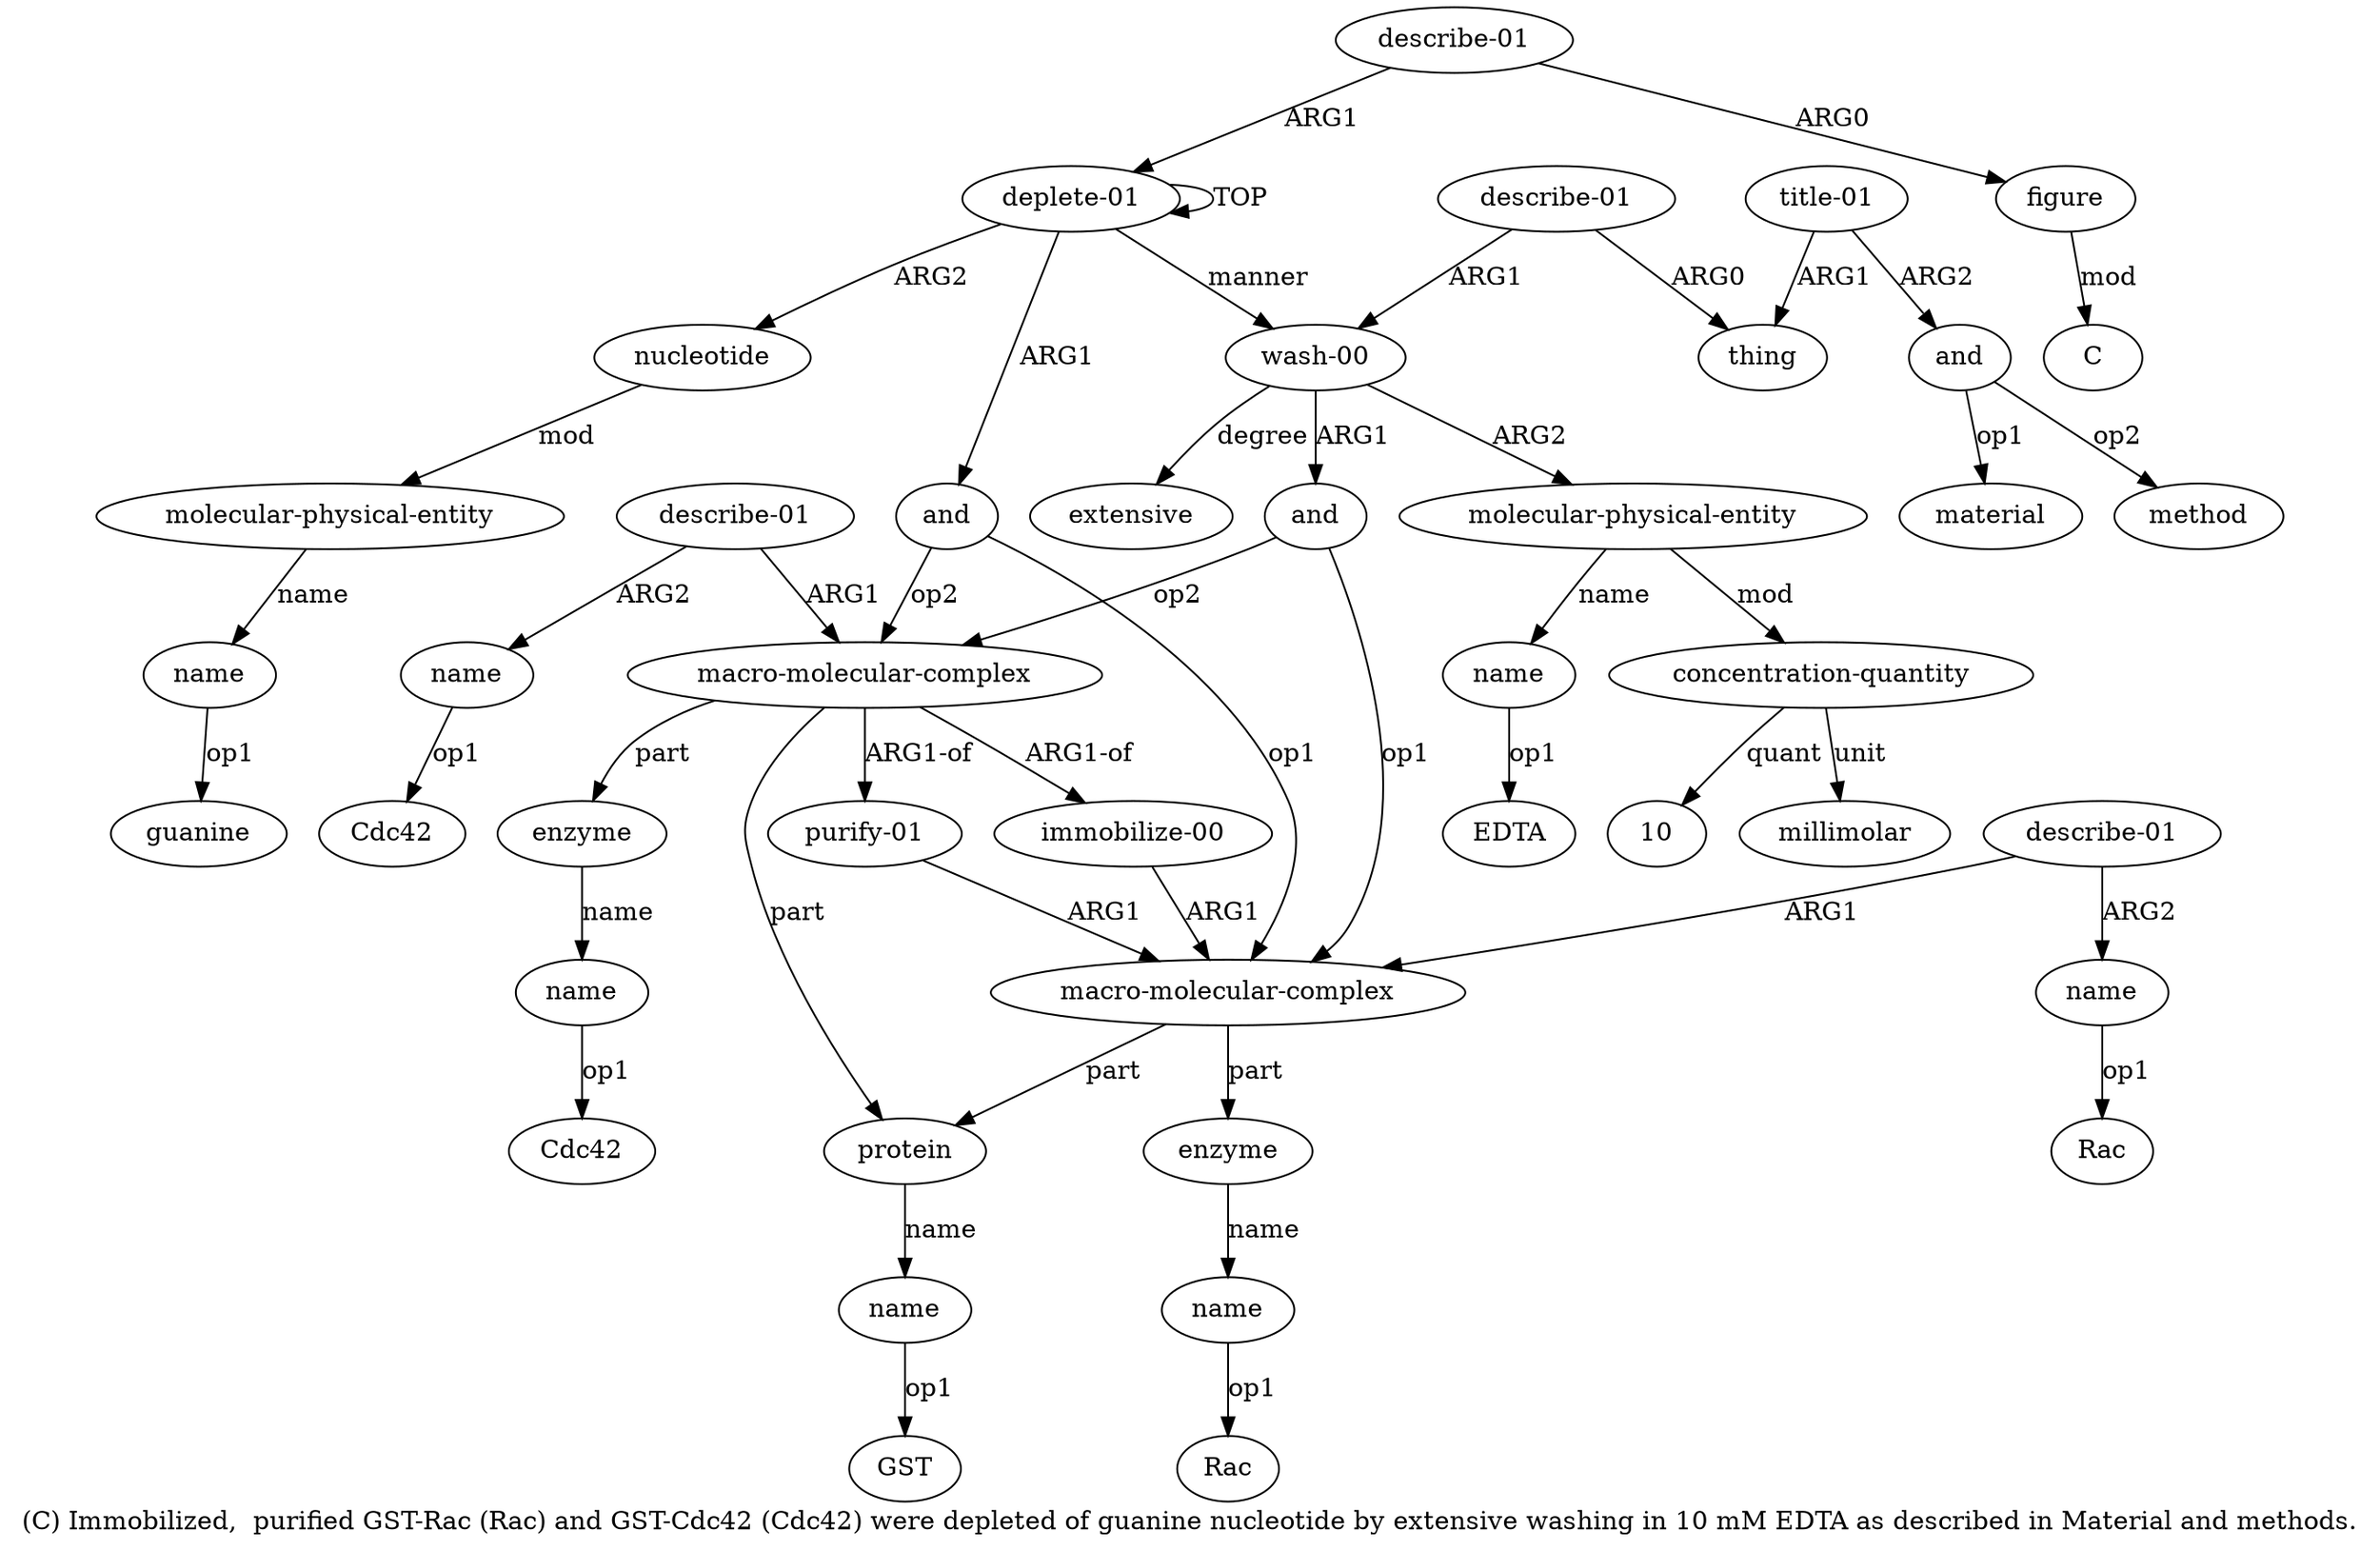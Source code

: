 digraph  {
	graph [label="(C) Immobilized,  purified GST-Rac (Rac) and GST-Cdc42 (Cdc42) were depleted of guanine nucleotide by extensive washing in 10 mM \
EDTA as described in Material and methods."];
	node [label="\N"];
	a20	 [color=black,
		gold_ind=20,
		gold_label=and,
		label=and,
		test_ind=20,
		test_label=and];
	a11	 [color=black,
		gold_ind=11,
		gold_label="macro-molecular-complex",
		label="macro-molecular-complex",
		test_ind=11,
		test_label="macro-molecular-complex"];
	a20 -> a11 [key=0,
	color=black,
	gold_label=op2,
	label=op2,
	test_label=op2];
a2 [color=black,
	gold_ind=2,
	gold_label="macro-molecular-complex",
	label="macro-molecular-complex",
	test_ind=2,
	test_label="macro-molecular-complex"];
a20 -> a2 [key=0,
color=black,
gold_label=op1,
label=op1,
test_label=op1];
a21 [color=black,
gold_ind=21,
gold_label="molecular-physical-entity",
label="molecular-physical-entity",
test_ind=21,
test_label="molecular-physical-entity"];
a22 [color=black,
gold_ind=22,
gold_label=name,
label=name,
test_ind=22,
test_label=name];
a21 -> a22 [key=0,
color=black,
gold_label=name,
label=name,
test_label=name];
a23 [color=black,
gold_ind=23,
gold_label="concentration-quantity",
label="concentration-quantity",
test_ind=23,
test_label="concentration-quantity"];
a21 -> a23 [key=0,
color=black,
gold_label=mod,
label=mod,
test_label=mod];
"a22 EDTA" [color=black,
gold_ind=-1,
gold_label=EDTA,
label=EDTA,
test_ind=-1,
test_label=EDTA];
a22 -> "a22 EDTA" [key=0,
color=black,
gold_label=op1,
label=op1,
test_label=op1];
a24 [color=black,
gold_ind=24,
gold_label=millimolar,
label=millimolar,
test_ind=24,
test_label=millimolar];
a23 -> a24 [key=0,
color=black,
gold_label=unit,
label=unit,
test_label=unit];
"a23 10" [color=black,
gold_ind=-1,
gold_label=10,
label=10,
test_ind=-1,
test_label=10];
a23 -> "a23 10" [key=0,
color=black,
gold_label=quant,
label=quant,
test_label=quant];
a25 [color=black,
gold_ind=25,
gold_label="describe-01",
label="describe-01",
test_ind=25,
test_label="describe-01"];
a26 [color=black,
gold_ind=26,
gold_label=thing,
label=thing,
test_ind=26,
test_label=thing];
a25 -> a26 [key=0,
color=black,
gold_label=ARG0,
label=ARG0,
test_label=ARG0];
a19 [color=black,
gold_ind=19,
gold_label="wash-00",
label="wash-00",
test_ind=19,
test_label="wash-00"];
a25 -> a19 [key=0,
color=black,
gold_label=ARG1,
label=ARG1,
test_label=ARG1];
a27 [color=black,
gold_ind=27,
gold_label="title-01",
label="title-01",
test_ind=27,
test_label="title-01"];
a27 -> a26 [key=0,
color=black,
gold_label=ARG1,
label=ARG1,
test_label=ARG1];
a28 [color=black,
gold_ind=28,
gold_label=and,
label=and,
test_ind=28,
test_label=and];
a27 -> a28 [key=0,
color=black,
gold_label=ARG2,
label=ARG2,
test_label=ARG2];
a29 [color=black,
gold_ind=29,
gold_label=material,
label=material,
test_ind=29,
test_label=material];
a28 -> a29 [key=0,
color=black,
gold_label=op1,
label=op1,
test_label=op1];
a30 [color=black,
gold_ind=30,
gold_label=method,
label=method,
test_ind=30,
test_label=method];
a28 -> a30 [key=0,
color=black,
gold_label=op2,
label=op2,
test_label=op2];
a31 [color=black,
gold_ind=31,
gold_label=extensive,
label=extensive,
test_ind=31,
test_label=extensive];
"a15 Cdc42" [color=black,
gold_ind=-1,
gold_label=Cdc42,
label=Cdc42,
test_ind=-1,
test_label=Cdc42];
"a8 GST" [color=black,
gold_ind=-1,
gold_label=GST,
label=GST,
test_ind=-1,
test_label=GST];
a33 [color=black,
gold_ind=33,
gold_label=figure,
label=figure,
test_ind=33,
test_label=figure];
"a33 C" [color=black,
gold_ind=-1,
gold_label=C,
label=C,
test_ind=-1,
test_label=C];
a33 -> "a33 C" [key=0,
color=black,
gold_label=mod,
label=mod,
test_label=mod];
"a4 Rac" [color=black,
gold_ind=-1,
gold_label=Rac,
label=Rac,
test_ind=-1,
test_label=Rac];
"a13 Cdc42" [color=black,
gold_ind=-1,
gold_label=Cdc42,
label=Cdc42,
test_ind=-1,
test_label=Cdc42];
a32 [color=black,
gold_ind=32,
gold_label="describe-01",
label="describe-01",
test_ind=32,
test_label="describe-01"];
a32 -> a33 [key=0,
color=black,
gold_label=ARG0,
label=ARG0,
test_label=ARG0];
a0 [color=black,
gold_ind=0,
gold_label="deplete-01",
label="deplete-01",
test_ind=0,
test_label="deplete-01"];
a32 -> a0 [key=0,
color=black,
gold_label=ARG1,
label=ARG1,
test_label=ARG1];
a15 [color=black,
gold_ind=15,
gold_label=name,
label=name,
test_ind=15,
test_label=name];
a15 -> "a15 Cdc42" [key=0,
color=black,
gold_label=op1,
label=op1,
test_label=op1];
a14 [color=black,
gold_ind=14,
gold_label=enzyme,
label=enzyme,
test_ind=14,
test_label=enzyme];
a14 -> a15 [key=0,
color=black,
gold_label=name,
label=name,
test_label=name];
a17 [color=black,
gold_ind=17,
gold_label="molecular-physical-entity",
label="molecular-physical-entity",
test_ind=17,
test_label="molecular-physical-entity"];
a18 [color=black,
gold_ind=18,
gold_label=name,
label=name,
test_ind=18,
test_label=name];
a17 -> a18 [key=0,
color=black,
gold_label=name,
label=name,
test_label=name];
a16 [color=black,
gold_ind=16,
gold_label=nucleotide,
label=nucleotide,
test_ind=16,
test_label=nucleotide];
a16 -> a17 [key=0,
color=black,
gold_label=mod,
label=mod,
test_label=mod];
a11 -> a14 [key=0,
color=black,
gold_label=part,
label=part,
test_label=part];
a5 [color=black,
gold_ind=5,
gold_label="immobilize-00",
label="immobilize-00",
test_ind=5,
test_label="immobilize-00"];
a11 -> a5 [key=0,
color=black,
gold_label="ARG1-of",
label="ARG1-of",
test_label="ARG1-of"];
a7 [color=black,
gold_ind=7,
gold_label=protein,
label=protein,
test_ind=7,
test_label=protein];
a11 -> a7 [key=0,
color=black,
gold_label=part,
label=part,
test_label=part];
a6 [color=black,
gold_ind=6,
gold_label="purify-01",
label="purify-01",
test_ind=6,
test_label="purify-01"];
a11 -> a6 [key=0,
color=black,
gold_label="ARG1-of",
label="ARG1-of",
test_label="ARG1-of"];
a10 [color=black,
gold_ind=10,
gold_label=name,
label=name,
test_ind=10,
test_label=name];
"a10 Rac" [color=black,
gold_ind=-1,
gold_label=Rac,
label=Rac,
test_ind=-1,
test_label=Rac];
a10 -> "a10 Rac" [key=0,
color=black,
gold_label=op1,
label=op1,
test_label=op1];
a13 [color=black,
gold_ind=13,
gold_label=name,
label=name,
test_ind=13,
test_label=name];
a13 -> "a13 Cdc42" [key=0,
color=black,
gold_label=op1,
label=op1,
test_label=op1];
a12 [color=black,
gold_ind=12,
gold_label="describe-01",
label="describe-01",
test_ind=12,
test_label="describe-01"];
a12 -> a11 [key=0,
color=black,
gold_label=ARG1,
label=ARG1,
test_label=ARG1];
a12 -> a13 [key=0,
color=black,
gold_label=ARG2,
label=ARG2,
test_label=ARG2];
a19 -> a20 [key=0,
color=black,
gold_label=ARG1,
label=ARG1,
test_label=ARG1];
a19 -> a21 [key=0,
color=black,
gold_label=ARG2,
label=ARG2,
test_label=ARG2];
a19 -> a31 [key=0,
color=black,
gold_label=degree,
label=degree,
test_label=degree];
"a18 guanine" [color=black,
gold_ind=-1,
gold_label=guanine,
label=guanine,
test_ind=-1,
test_label=guanine];
a18 -> "a18 guanine" [key=0,
color=black,
gold_label=op1,
label=op1,
test_label=op1];
a1 [color=black,
gold_ind=1,
gold_label=and,
label=and,
test_ind=1,
test_label=and];
a1 -> a11 [key=0,
color=black,
gold_label=op2,
label=op2,
test_label=op2];
a1 -> a2 [key=0,
color=black,
gold_label=op1,
label=op1,
test_label=op1];
a0 -> a16 [key=0,
color=black,
gold_label=ARG2,
label=ARG2,
test_label=ARG2];
a0 -> a19 [key=0,
color=black,
gold_label=manner,
label=manner,
test_label=manner];
a0 -> a1 [key=0,
color=black,
gold_label=ARG1,
label=ARG1,
test_label=ARG1];
a0 -> a0 [key=0,
color=black,
gold_label=TOP,
label=TOP,
test_label=TOP];
a3 [color=black,
gold_ind=3,
gold_label="describe-01",
label="describe-01",
test_ind=3,
test_label="describe-01"];
a3 -> a2 [key=0,
color=black,
gold_label=ARG1,
label=ARG1,
test_label=ARG1];
a4 [color=black,
gold_ind=4,
gold_label=name,
label=name,
test_ind=4,
test_label=name];
a3 -> a4 [key=0,
color=black,
gold_label=ARG2,
label=ARG2,
test_label=ARG2];
a2 -> a7 [key=0,
color=black,
gold_label=part,
label=part,
test_label=part];
a9 [color=black,
gold_ind=9,
gold_label=enzyme,
label=enzyme,
test_ind=9,
test_label=enzyme];
a2 -> a9 [key=0,
color=black,
gold_label=part,
label=part,
test_label=part];
a5 -> a2 [key=0,
color=black,
gold_label=ARG1,
label=ARG1,
test_label=ARG1];
a4 -> "a4 Rac" [key=0,
color=black,
gold_label=op1,
label=op1,
test_label=op1];
a8 [color=black,
gold_ind=8,
gold_label=name,
label=name,
test_ind=8,
test_label=name];
a7 -> a8 [key=0,
color=black,
gold_label=name,
label=name,
test_label=name];
a6 -> a2 [key=0,
color=black,
gold_label=ARG1,
label=ARG1,
test_label=ARG1];
a9 -> a10 [key=0,
color=black,
gold_label=name,
label=name,
test_label=name];
a8 -> "a8 GST" [key=0,
color=black,
gold_label=op1,
label=op1,
test_label=op1];
}
